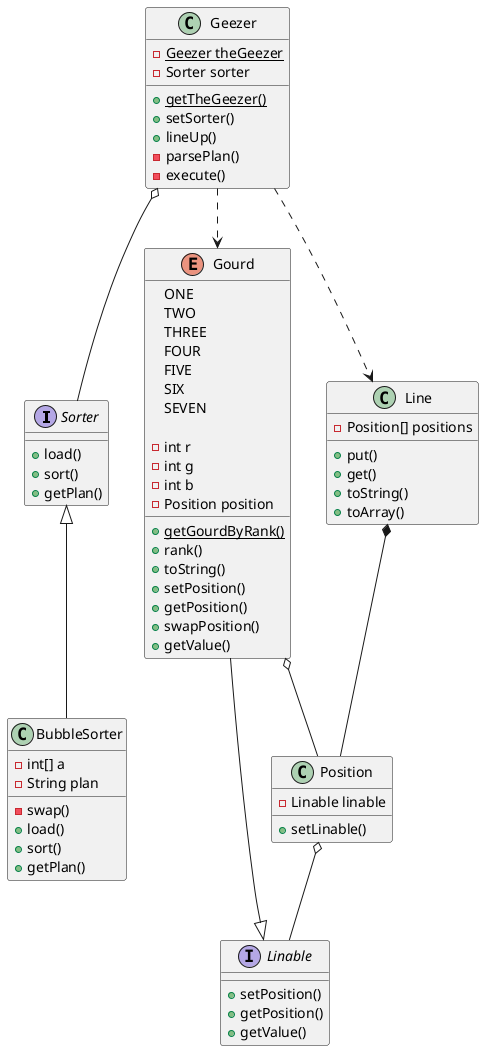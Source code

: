 @startuml

interface Sorter {
    +load()
    +sort()
    +getPlan()
}

class BubbleSorter {
    -int[] a
    -String plan

    -swap()
    +load()
    +sort()
    +getPlan()
}

interface Linable {
    +setPosition()
    +getPosition()
    +getValue()
}

enum Gourd {
    ONE
    TWO
    THREE
    FOUR
    FIVE
    SIX
    SEVEN

    -int r
    -int g
    -int b
    -Position position

    +{static} getGourdByRank()
    +rank()
    +toString()
    +setPosition()
    +getPosition()
    +swapPosition()
    +getValue()
}

class Line {
    -Position[] positions

    +put()
    +get()
    +toString()
    +toArray()
}

class Position {
    -Linable linable

    +setLinable()
}

class Geezer {
    -{static} Geezer theGeezer
    -Sorter sorter

    +{static} getTheGeezer()
    +setSorter()
    +lineUp()
    -parsePlan()
    -execute()
}

Sorter <|-- BubbleSorter

Linable <|-- Gourd

Gourd o-- Position

Line *-- Position

Position o-- Linable

Geezer o-- Sorter

Geezer ..> Line

Geezer ..> Gourd

@enduml